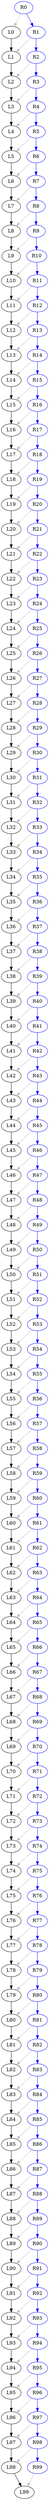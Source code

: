 digraph leaderfolloer {
L0[pos="0,13.5!"]
L1[pos="-0.10467191248588766,15.497259069509148!"]
L2[pos="-0.314015737457663,19.491777208527445!"]
L3[pos="-0.4186876499435506,21.489036278036593!"]
L4[pos="-0.4186876499435506,21.489036278036593!"]
L5[pos="-0.4186876499435506,21.489036278036593!"]
L6[pos="-0.33153190719589243,22.48523097612834!"]
L7[pos="0.10424680654239837,27.466204466587065!"]
L8[pos="0.10424680654239837,27.466204466587065!"]
L9[pos="0.24375975403064898,29.461332567106712!"]
L10[pos="0.3135162277747743,30.458896617366538!"]
L11[pos="0.3832727015188996,31.456460667626363!"]
L12[pos="0.3832727015188996,31.456460667626363!"]
L13[pos="0.5926165264906749,35.450978806644656!"]
L14[pos="0.5926165264906749,35.450978806644656!"]
L15[pos="0.5926165264906749,35.450978806644656!"]
L16[pos="0.6798785586770925,40.450217282426614!"]
L17[pos="0.6798785586770925,40.450217282426614!"]
L18[pos="0.6798785586770925,40.450217282426614!"]
L19[pos="0.5927228159294343,41.44641198051836!"]
L20[pos="0.5927228159294343,41.44641198051836!"]
L21[pos="0.5927228159294343,41.44641198051836!"]
L22[pos="0.5229131901803002,45.44580276114393!"]
L23[pos="0.5229131901803002,45.44580276114393!"]
L24[pos="0.5578126868828012,46.44519358816303!"]
L25[pos="0.5578126868828012,46.44519358816303!"]
L26[pos="0.5578126868828012,46.44519358816303!"]
L27[pos="0.5578126868828012,46.44519358816303!"]
L28[pos="0.5578126868828012,46.44519358816303!"]
L29[pos="0.3484688619110259,50.439711727181326!"]
L30[pos="0.3484688619110259,50.439711727181326!"]
L31[pos="0.3484688619110259,51.439711727181326!"]
L32[pos="0.3484688619110259,55.439711727181326!"]
L33[pos="0.3484688619110259,59.439711727181326!"]
L34[pos="0.3484688619110259,62.439711727181326!"]
L35[pos="0.3484688619110259,62.439711727181326!"]
L36[pos="0.3484688619110259,62.439711727181326!"]
L37[pos="0.3484688619110259,62.439711727181326!"]
L38[pos="0.3484688619110259,62.439711727181326!"]
L39[pos="0.6957652172448865,64.40932723320574!"]
L40[pos="0.6957652172448865,64.40932723320574!"]
L41[pos="0.6957652172448865,64.40932723320574!"]
L42[pos="0.6957652172448865,64.40932723320574!"]
L43[pos="0.8352781647331371,66.4044553337254!"]
L44[pos="0.8352781647331371,66.4044553337254!"]
L45[pos="0.9917126297733679,67.39214367432054!"]
L46[pos="1.1481470948135988,68.37983201491568!"]
L47[pos="1.1481470948135988,68.37983201491568!"]
L48[pos="1.1481470948135988,68.37983201491568!"]
L49[pos="1.720574080943233,71.32471356525868!"]
L50[pos="1.720574080943233,71.32471356525868!"]
L51[pos="1.720574080943233,71.32471356525868!"]
L52[pos="1.720574080943233,71.32471356525868!"]
L53[pos="2.2772664847834947,75.28578584022496!"]
L54[pos="2.8339588886237563,79.24685811519124!"]
L55[pos="2.8339588886237563,79.24685811519124!"]
L56[pos="3.303262283744449,82.20992313697666!"]
L57[pos="3.303262283744449,82.20992313697666!"]
L58[pos="3.303262283744449,82.20992313697666!"]
L59[pos="3.303262283744449,82.20992313697666!"]
L60[pos="3.512531704976825,85.20261528775613!"]
L61[pos="3.8613140736974514,90.19043553905526!"]
L62[pos="4.000827021185702,92.18556363957491!"]
L63[pos="4.140339968673953,94.18069174009456!"]
L64[pos="4.210096442418078,95.17825579035438!"]
L65[pos="4.210096442418078,95.17825579035438!"]
L66[pos="4.3671043111469094,98.17414439461811!"]
L67[pos="4.3671043111469094,98.17414439461811!"]
L68[pos="4.506702297956913,102.17170770269449!"]
L69[pos="4.506702297956913,102.17170770269449!"]
L70[pos="4.506702297956913,102.17170770269449!"]
L71[pos="4.506702297956913,102.17170770269449!"]
L72[pos="4.576501291361915,104.17048935673269!"]
L73[pos="4.576501291361915,104.17048935673269!"]
L74[pos="4.576501291361915,104.17048935673269!"]
L75[pos="4.576501291361915,104.17048935673269!"]
L76[pos="4.576501291361915,104.17048935673269!"]
L77[pos="4.576501291361915,104.17048935673269!"]
L78[pos="4.576501291361915,104.17048935673269!"]
L79[pos="4.576501291361915,104.17048935673269!"]
L80[pos="4.576501291361915,104.17048935673269!"]
L81[pos="4.576501291361915,104.17048935673269!"]
L82[pos="4.576501291361915,104.17048935673269!"]
L83[pos="3.850735604562912,107.08137653556068!"]
L84[pos="3.3668918133635763,109.02196798811268!"]
L85[pos="3.3668918133635763,109.02196798811268!"]
L86[pos="3.3668918133635763,109.02196798811268!"]
L87[pos="1.9887050342785806,113.82827646780427!"]
L88[pos="1.9887050342785806,113.82827646780427!"]
L89[pos="1.9887050342785806,113.82827646780427!"]
L90[pos="1.9887050342785806,113.82827646780427!"]
L91[pos="1.7637539799347155,114.8026465325895!"]
L92[pos="1.7637539799347155,114.8026465325895!"]
L93[pos="1.7637539799347155,114.8026465325895!"]
L94[pos="1.7637539799347155,114.8026465325895!"]
L95[pos="1.0678884751343882,119.75398687629736!"]
L96[pos="1.0678884751343882,119.75398687629736!"]
L97[pos="1.0678884751343882,119.75398687629736!"]
L98[pos="1.0678884751343882,119.75398687629736!"]
L99[pos="1.0678884751343882,119.75398687629736!"]
L0 -> L1
L1 -> L2
L2 -> L3
L3 -> L4
L4 -> L5
L5 -> L6
L6 -> L7
L7 -> L8
L8 -> L9
L9 -> L10
L10 -> L11
L11 -> L12
L12 -> L13
L13 -> L14
L14 -> L15
L15 -> L16
L16 -> L17
L17 -> L18
L18 -> L19
L19 -> L20
L20 -> L21
L21 -> L22
L22 -> L23
L23 -> L24
L24 -> L25
L25 -> L26
L26 -> L27
L27 -> L28
L28 -> L29
L29 -> L30
L30 -> L31
L31 -> L32
L32 -> L33
L33 -> L34
L34 -> L35
L35 -> L36
L36 -> L37
L37 -> L38
L38 -> L39
L39 -> L40
L40 -> L41
L41 -> L42
L42 -> L43
L43 -> L44
L44 -> L45
L45 -> L46
L46 -> L47
L47 -> L48
L48 -> L49
L49 -> L50
L50 -> L51
L51 -> L52
L52 -> L53
L53 -> L54
L54 -> L55
L55 -> L56
L56 -> L57
L57 -> L58
L58 -> L59
L59 -> L60
L60 -> L61
L61 -> L62
L62 -> L63
L63 -> L64
L64 -> L65
L65 -> L66
L66 -> L67
L67 -> L68
L68 -> L69
L69 -> L70
L70 -> L71
L71 -> L72
L72 -> L73
L73 -> L74
L74 -> L75
L75 -> L76
L76 -> L77
L77 -> L78
L78 -> L79
L79 -> L80
L80 -> L81
L81 -> L82
L82 -> L83
L83 -> L84
L84 -> L85
L85 -> L86
L86 -> L87
L87 -> L88
L88 -> L89
L89 -> L90
L90 -> L91
L91 -> L92
L92 -> L93
L93 -> L94
L94 -> L95
L95 -> L96
L96 -> L97
L97 -> L98
L98 -> L99
node [color=blue]
edge [color=blue]
R0[pos=" 0,2.4!"]
R1[pos=" 0,-0.96!"]
R2[pos=" 0,5.04!"]
R3[pos=" 0,9.719999999999999!"]
R4[pos=" 0,7.979999999999999!"]
R5[pos=" 0,10.439999999999998!"]
R6[pos=" 0,6.959999999999997!"]
R7[pos=" 0,12.959999999999997!"]
R8[pos=" 0,17.759999999999998!"]
R9[pos=" 0,11.759999999999998!"]
R10[pos=" 0,17.759999999999998!"]
R11[pos=" 0,18.24!"]
R12[pos=" 0,19.979999999999997!"]
R13[pos=" 0,17.519999999999996!"]
R14[pos=" 0,23.519999999999996!"]
R15[pos=" 0,22.199999999999996!"]
R16[pos=" 0,24.059999999999995!"]
R17[pos=" 0,30.059999999999995!"]
R18[pos=" 0,25.019999999999996!"]
R19[pos=" 0,31.019999999999996!"]
R20[pos=" 0,26.099999999999994!"]
R21[pos=" 0,32.099999999999994!"]
R22[pos=" 0,26.099999999999994!"]
R23[pos=" 0,32.099999999999994!"]
R24[pos=" 0,34.13999999999999!"]
R25[pos=" 0,33.71999999999999!"]
R26[pos=" 0,34.25999999999999!"]
R27[pos=" 0,33.53999999999999!"]
R28[pos=" 0,34.559999999999995!"]
R29[pos=" 0,33.12!"]
R30[pos=" 0,39.12!"]
R31[pos=" 0,36.3!"]
R32[pos=" 0,42.3!"]
R33[pos=" 0,43.86!"]
R34[pos=" 0,49.86!"]
R35[pos=" 0,50.04!"]
R36[pos=" 0,49.8!"]
R37[pos=" 0,50.16!"]
R38[pos=" 0,49.62!"]
R39[pos=" 0,50.4!"]
R40[pos=" 0,54.06!"]
R41[pos=" 0,48.96!"]
R42[pos=" 0,54.96!"]
R43[pos=" 0,54.96!"]
R44[pos=" -0.10471443862370107,48.96091382906165!"]
R45[pos=" 0,54.96!"]
R46[pos=" -0.0010471443862370108,54.90000913829062!"]
R47[pos=" 0.04188577544948043,57.35963446837534!"]
R48[pos=" 0.04188577544948043,57.35963446837534!"]
R49[pos=" -0.0774705032730729,53.94171783997003!"]
R50[pos=" 0.1319264769419329,59.93806280208461!"]
R51[pos=" 0.1319264769419329,59.93806280208461!"]
R52[pos=" 0.1319264769419329,59.93806280208461!"]
R53[pos=" -0.03548906004396782,57.54390908146103!"]
R54[pos=" 0.383049782420784,63.529293383019976!"]
R55[pos=" 0.383049782420784,63.529293383019976!"]
R56[pos=" 0.9059842389067331,69.50646157157045!"]
R57[pos=" 0.9059842389067331,69.50646157157045!"]
R58[pos=" 0.9059842389067331,69.50646157157045!"]
R59[pos=" 1.0302909691799835,70.51885864624461!"]
R60[pos=" 1.0302909691799835,70.51885864624461!"]
R61[pos=" 0.8298817037974893,69.09287262725675!"]
R62[pos=" 1.664920309557882,75.03448103970618!"]
R63[pos=" 2.499958915318275,80.9760894521556!"]
R64[pos=" 2.7671712691616004,82.87740414413942!"]
R65[pos=" 2.725419338873581,82.58032372351695!"]
R66[pos=" 2.7838720412768083,82.99623631238842!"]
R67[pos=" 3.6189106470372012,88.93784472483784!"]
R68[pos=" 2.7838720412768083,82.99623631238842!"]
R69[pos=" 3.6189106470372012,88.93784472483784!"]
R70[pos=" 3.6189106470372012,88.93784472483784!"]
R71[pos=" 3.8455876257707757,90.7839805668907!"]
R72[pos=" 3.5238525591811865,88.16365872655761!"]
R73[pos=" 4.2550686196120715,94.11893563640555!"]
R74[pos=" 4.2550686196120715,94.11893563640555!"]
R75[pos=" 4.2550686196120715,94.11893563640555!"]
R76[pos=" 3.7425928522558416,88.26131081162609!"]
R77[pos=" 4.265527308741791,94.23847900017657!"]
R78[pos=" 3.742592852255842,88.26131081162609!"]
R79[pos=" 4.265527308741791,94.23847900017657!"]
R80[pos=" 3.742592852255842,88.26131081162609!"]
R81[pos=" 4.265527308741791,94.23847900017657!"]
R82[pos=" 3.742592852255842,88.26131081162609!"]
R83[pos=" 4.265527308741791,94.23847900017657!"]
R84[pos=" 4.265527308741791,94.23847900017657!"]
R85[pos=" 4.265527308741791,94.23847900017657!"]
R86[pos=" 4.265527308741791,94.23847900017657!"]
R87[pos=" 4.265527308741791,94.23847900017657!"]
R88[pos=" 4.265527308741791,94.23847900017657!"]
R89[pos=" 4.265527308741791,94.23847900017657!"]
R90[pos=" 4.265527308741791,94.23847900017657!"]
R91[pos=" 4.265527308741791,94.23847900017657!"]
R92[pos=" 4.221565105497718,95.07732780937042!"]
R93[pos=" 3.9075493680400553,101.06910501789785!"]
R94[pos=" 3.9075493680400553,101.06910501789785!"]
R95[pos=" 3.9075493680400553,101.06910501789785!"]
R96[pos=" 3.614706072407924,104.41631920348613!"]
R97[pos=" 3.0917716159219752,110.3934873920366!"]
R98[pos=" 3.0917716159219752,110.3934873920366!"]
R99[pos=" 3.0917716159219752,110.3934873920366!"]
R0 -> R1
R1 -> R2
R2 -> R3
R3 -> R4
R4 -> R5
R5 -> R6
R6 -> R7
R7 -> R8
R8 -> R9
R9 -> R10
R10 -> R11
R11 -> R12
R12 -> R13
R13 -> R14
R14 -> R15
R15 -> R16
R16 -> R17
R17 -> R18
R18 -> R19
R19 -> R20
R20 -> R21
R21 -> R22
R22 -> R23
R23 -> R24
R24 -> R25
R25 -> R26
R26 -> R27
R27 -> R28
R28 -> R29
R29 -> R30
R30 -> R31
R31 -> R32
R32 -> R33
R33 -> R34
R34 -> R35
R35 -> R36
R36 -> R37
R37 -> R38
R38 -> R39
R39 -> R40
R40 -> R41
R41 -> R42
R42 -> R43
R43 -> R44
R44 -> R45
R45 -> R46
R46 -> R47
R47 -> R48
R48 -> R49
R49 -> R50
R50 -> R51
R51 -> R52
R52 -> R53
R53 -> R54
R54 -> R55
R55 -> R56
R56 -> R57
R57 -> R58
R58 -> R59
R59 -> R60
R60 -> R61
R61 -> R62
R62 -> R63
R63 -> R64
R64 -> R65
R65 -> R66
R66 -> R67
R67 -> R68
R68 -> R69
R69 -> R70
R70 -> R71
R71 -> R72
R72 -> R73
R73 -> R74
R74 -> R75
R75 -> R76
R76 -> R77
R77 -> R78
R78 -> R79
R79 -> R80
R80 -> R81
R81 -> R82
R82 -> R83
R83 -> R84
R84 -> R85
R85 -> R86
R86 -> R87
R87 -> R88
R88 -> R89
R89 -> R90
R90 -> R91
R91 -> R92
R92 -> R93
R93 -> R94
R94 -> R95
R95 -> R96
R96 -> R97
R97 -> R98
R98 -> R99
edge [color=gray]
R0->L0
R1->L1
R2->L2
R3->L3
R4->L4
R5->L5
R6->L6
R7->L7
R8->L8
R9->L9
R10->L10
R11->L11
R12->L12
R13->L13
R14->L14
R15->L15
R16->L16
R17->L17
R18->L18
R19->L19
R20->L20
R21->L21
R22->L22
R23->L23
R24->L24
R25->L25
R26->L26
R27->L27
R28->L28
R29->L29
R30->L30
R31->L31
R32->L32
R33->L33
R34->L34
R35->L35
R36->L36
R37->L37
R38->L38
R39->L39
R40->L40
R41->L41
R42->L42
R43->L43
R44->L44
R45->L45
R46->L46
R47->L47
R48->L48
R49->L49
R50->L50
R51->L51
R52->L52
R53->L53
R54->L54
R55->L55
R56->L56
R57->L57
R58->L58
R59->L59
R60->L60
R61->L61
R62->L62
R63->L63
R64->L64
R65->L65
R66->L66
R67->L67
R68->L68
R69->L69
R70->L70
R71->L71
R72->L72
R73->L73
R74->L74
R75->L75
R76->L76
R77->L77
R78->L78
R79->L79
R80->L80
R81->L81
R82->L82
R83->L83
R84->L84
R85->L85
R86->L86
R87->L87
R88->L88
R89->L89
R90->L90
R91->L91
R92->L92
R93->L93
R94->L94
R95->L95
R96->L96
R97->L97
R98->L98
R99->L99
}
